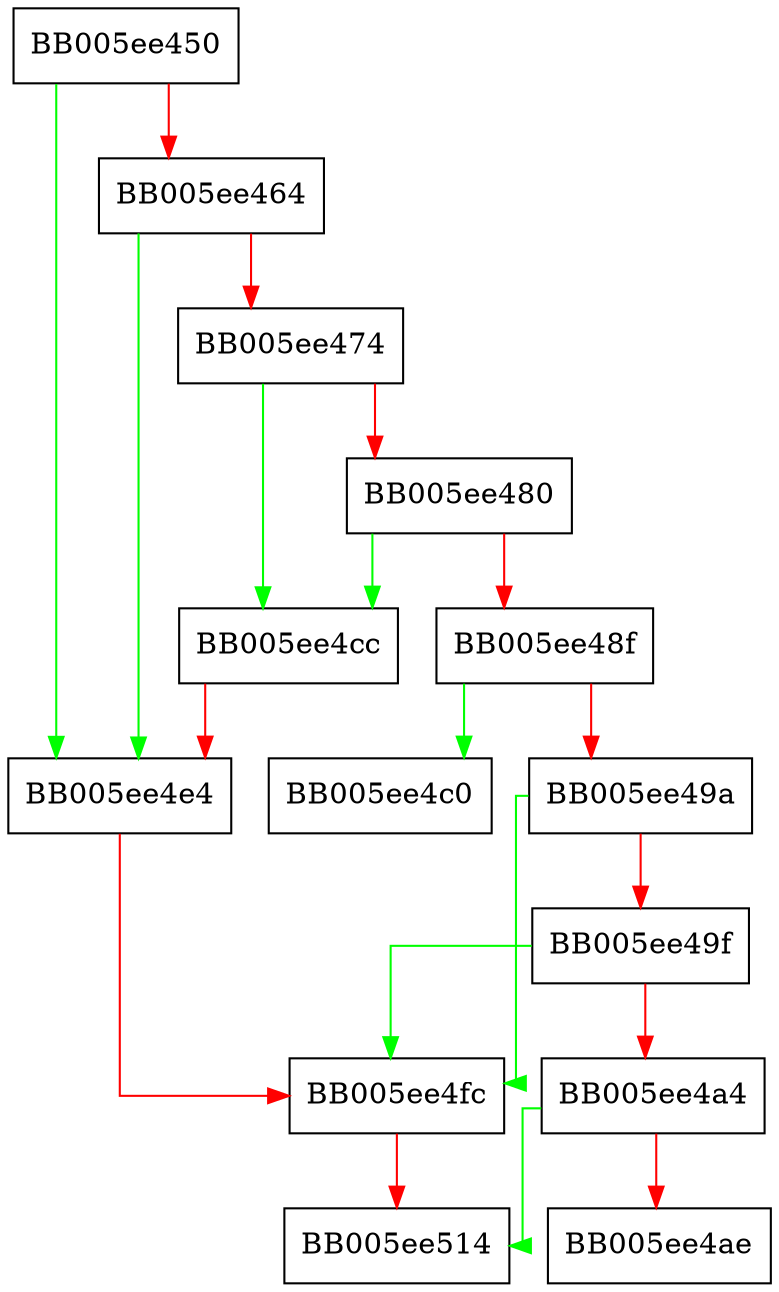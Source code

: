 digraph sh_add_to_list {
  node [shape="box"];
  graph [splines=ortho];
  BB005ee450 -> BB005ee4e4 [color="green"];
  BB005ee450 -> BB005ee464 [color="red"];
  BB005ee464 -> BB005ee4e4 [color="green"];
  BB005ee464 -> BB005ee474 [color="red"];
  BB005ee474 -> BB005ee4cc [color="green"];
  BB005ee474 -> BB005ee480 [color="red"];
  BB005ee480 -> BB005ee4cc [color="green"];
  BB005ee480 -> BB005ee48f [color="red"];
  BB005ee48f -> BB005ee4c0 [color="green"];
  BB005ee48f -> BB005ee49a [color="red"];
  BB005ee49a -> BB005ee4fc [color="green"];
  BB005ee49a -> BB005ee49f [color="red"];
  BB005ee49f -> BB005ee4fc [color="green"];
  BB005ee49f -> BB005ee4a4 [color="red"];
  BB005ee4a4 -> BB005ee514 [color="green"];
  BB005ee4a4 -> BB005ee4ae [color="red"];
  BB005ee4cc -> BB005ee4e4 [color="red"];
  BB005ee4e4 -> BB005ee4fc [color="red"];
  BB005ee4fc -> BB005ee514 [color="red"];
}